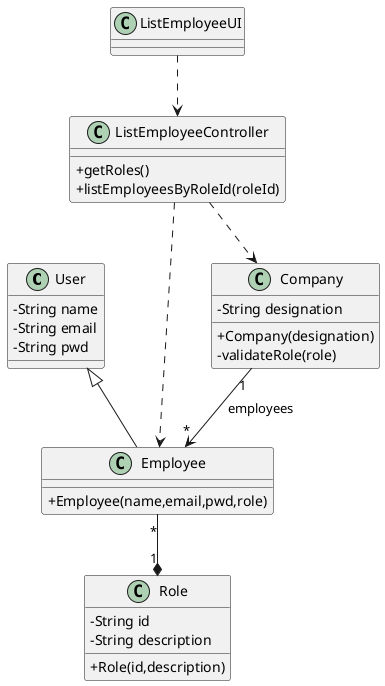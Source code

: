 @startuml
skinparam classAttributeIconSize 0

class User {
  - String name
  - String email
  - String pwd
}

class Employee {
  +Employee(name,email,pwd,role)
}

class Role {
  -String id
  -String description

  +Role(id,description)
}

class Company {
  -String designation
  +Company(designation)
  -validateRole(role)
}

class ListEmployeeController {
  +getRoles()
  +listEmployeesByRoleId(roleId)
}

class ListEmployeeUI {}

ListEmployeeUI ..> ListEmployeeController
ListEmployeeController ..> Employee
ListEmployeeController ..> Company
Employee "*" --* "1" Role
Company "1" --> "*" Employee : employees

User <|-- Employee 

@enduml
